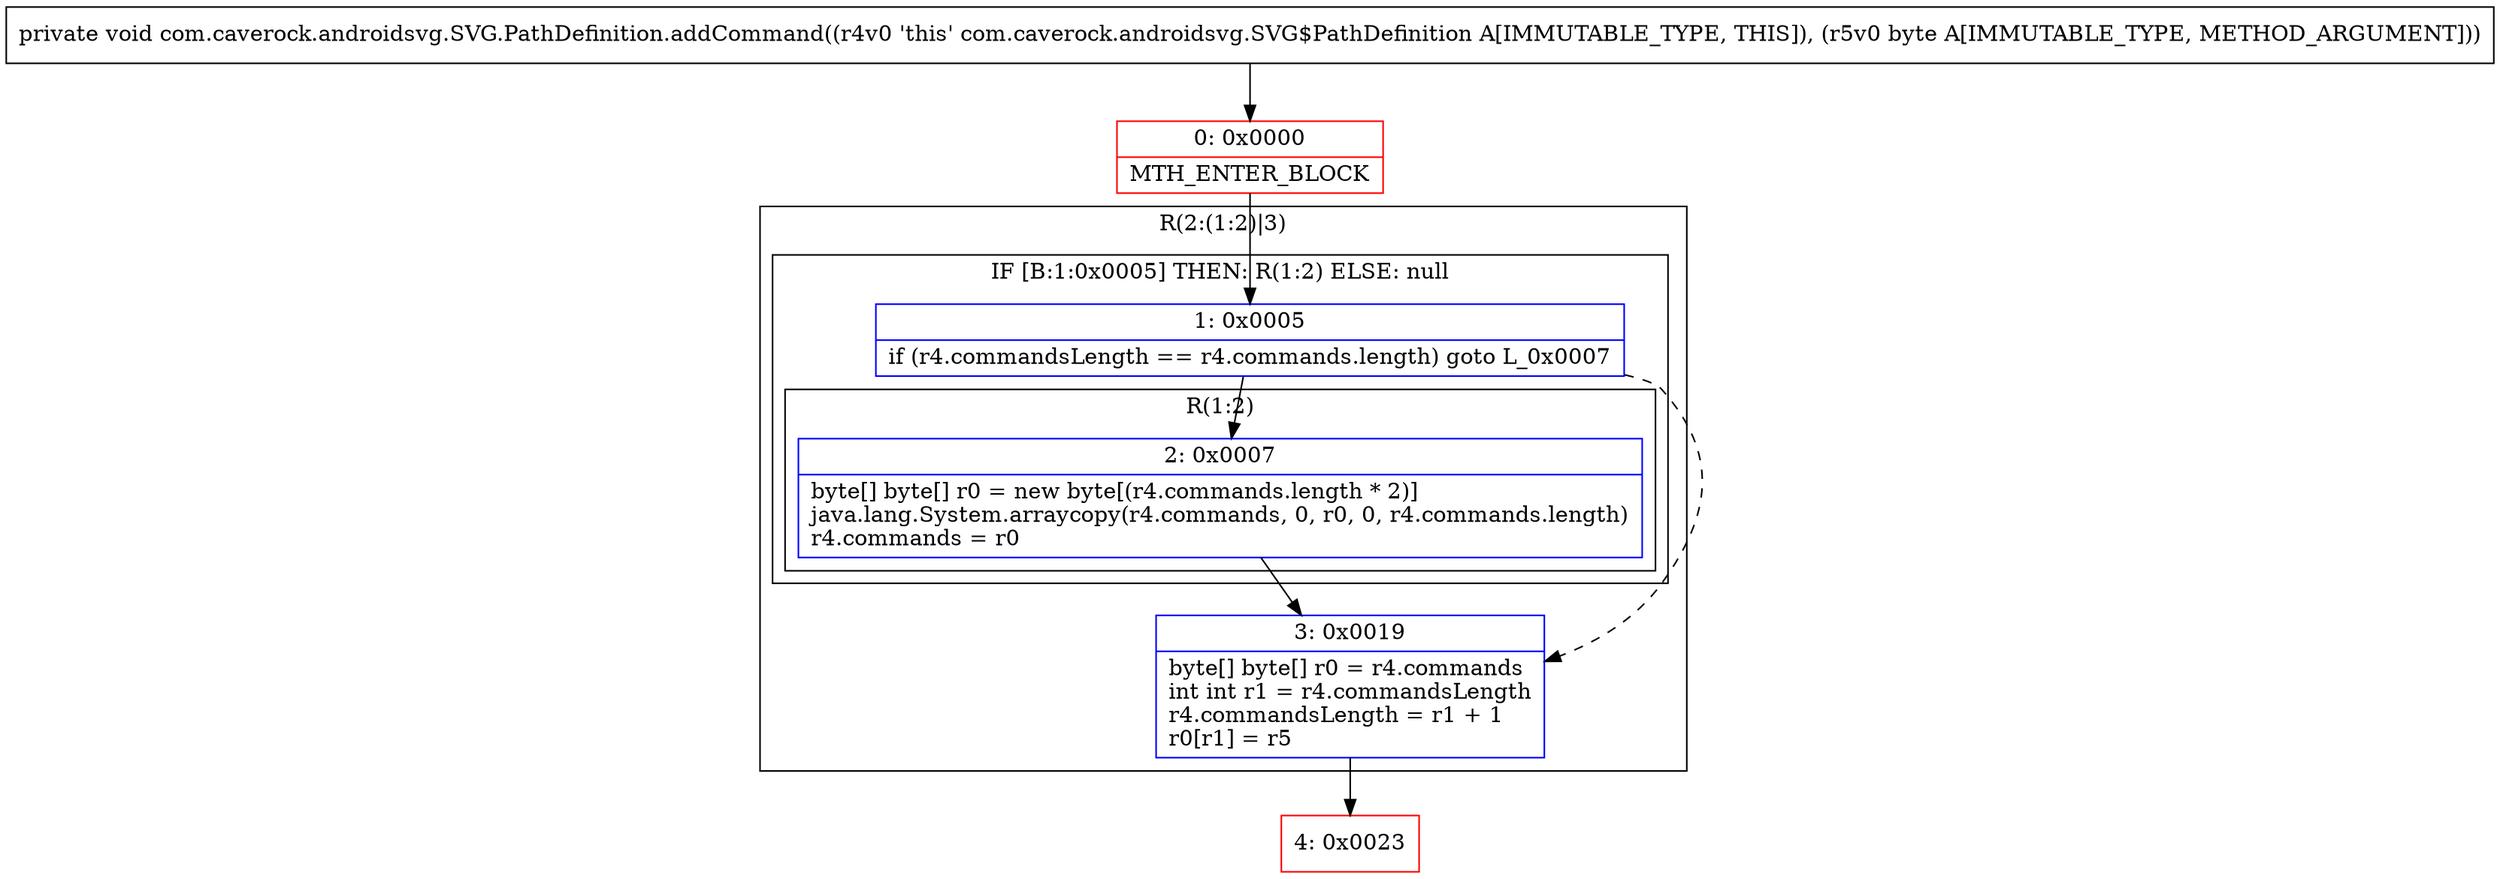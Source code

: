digraph "CFG forcom.caverock.androidsvg.SVG.PathDefinition.addCommand(B)V" {
subgraph cluster_Region_2044227838 {
label = "R(2:(1:2)|3)";
node [shape=record,color=blue];
subgraph cluster_IfRegion_1567803024 {
label = "IF [B:1:0x0005] THEN: R(1:2) ELSE: null";
node [shape=record,color=blue];
Node_1 [shape=record,label="{1\:\ 0x0005|if (r4.commandsLength == r4.commands.length) goto L_0x0007\l}"];
subgraph cluster_Region_1566719237 {
label = "R(1:2)";
node [shape=record,color=blue];
Node_2 [shape=record,label="{2\:\ 0x0007|byte[] byte[] r0 = new byte[(r4.commands.length * 2)]\ljava.lang.System.arraycopy(r4.commands, 0, r0, 0, r4.commands.length)\lr4.commands = r0\l}"];
}
}
Node_3 [shape=record,label="{3\:\ 0x0019|byte[] byte[] r0 = r4.commands\lint int r1 = r4.commandsLength\lr4.commandsLength = r1 + 1\lr0[r1] = r5\l}"];
}
Node_0 [shape=record,color=red,label="{0\:\ 0x0000|MTH_ENTER_BLOCK\l}"];
Node_4 [shape=record,color=red,label="{4\:\ 0x0023}"];
MethodNode[shape=record,label="{private void com.caverock.androidsvg.SVG.PathDefinition.addCommand((r4v0 'this' com.caverock.androidsvg.SVG$PathDefinition A[IMMUTABLE_TYPE, THIS]), (r5v0 byte A[IMMUTABLE_TYPE, METHOD_ARGUMENT])) }"];
MethodNode -> Node_0;
Node_1 -> Node_2;
Node_1 -> Node_3[style=dashed];
Node_2 -> Node_3;
Node_3 -> Node_4;
Node_0 -> Node_1;
}

